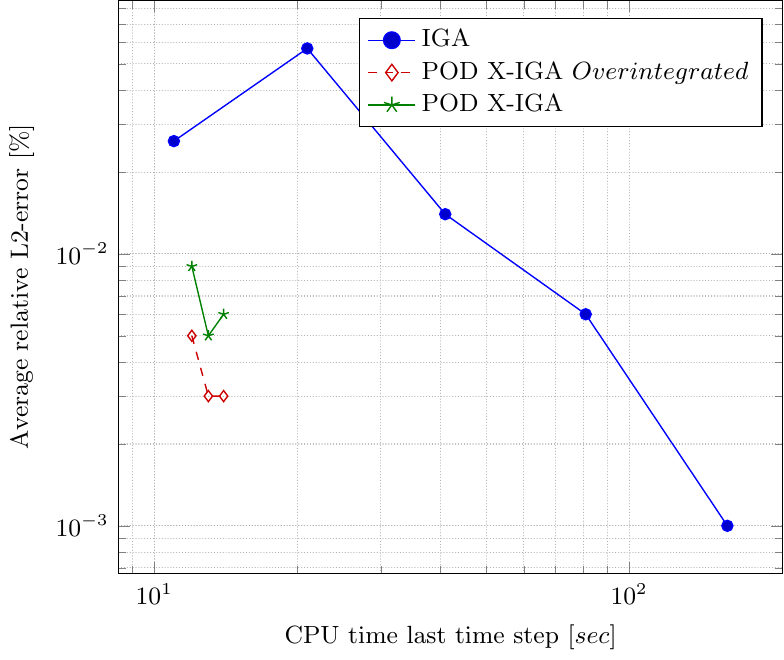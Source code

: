 \documentclass{standalone}
\usepackage{pgfplots}
\usepackage{filecontents}
\usepackage{tikz}
\usetikzlibrary{calc,fit,spy}

\begin{filecontents*}{IGA_data.csv}
dofs,relError
11, 0.026
21, 0.057
41, 0.014
81, 0.006
161, 0.001

\end{filecontents*}

\begin{filecontents*}{PODXIGA_data.csv}
dofs,relError
12, 0.009
13, 0.005
14, 0.006

\end{filecontents*}

\begin{filecontents*}{PODXIGAOverIntegrated_data.csv}
dofs,relError
12, 0.005
13, 0.003
14, 0.003

\end{filecontents*}


\begin{document}
\begin{tikzpicture} [spy using outlines= {circle, magnification=2, size=3.0cm, connect spies}]

  \begin{loglogaxis}[
        scale only axis, % The height and width argument only apply to the actual axis
%        ymin=1.0, ymax=1.0e-04,
%        xmin=1e+0, xmax=1.0e+2,
        xlabel={CPU time last time step $[sec]$},
        ylabel={Average relative L2-error $[\%]$ },
        legend pos=north east,
        font=\small,
        mark size=2,
        line width = 0.5,
	    legend style={font=\small, mark size=3},
        legend cell align=left,
        %cycle list name=myCycleListColor,
    		grid = both,
   	    grid style={ dash pattern = on 0.05 off 1,
    		line cap = round, draw=gray!60 }
      ]
		%2 levels of refinement		

\addplot table [x=dofs, y=relError, col sep=comma] {IGA_data.csv};
   \addlegendentry{IGA};
   
\addplot[dashed, red!80!black, mark=diamond, every mark/.append style={solid,fill=red!80!black}] table [x=dofs, y=relError, col sep=comma] {PODXIGAOverIntegrated_data.csv};
   \addlegendentry{POD X-IGA $Overintegrated$};

	
\addplot[green!50!black, mark=star, every mark/.append style={solid,fill=green!50!black}] table [x=dofs, y=relError, col sep=comma] {PODXIGA_data.csv};
   \addlegendentry{POD X-IGA};


%\spy on (0.9,3.25) in node at (-3,0);

\end{loglogaxis}

\end{tikzpicture}
\end{document}


